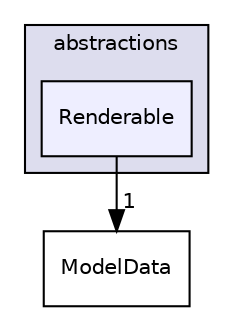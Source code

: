 digraph "abstractions/Renderable" {
  compound=true
  node [ fontsize="10", fontname="Helvetica"];
  edge [ labelfontsize="10", labelfontname="Helvetica"];
  subgraph clusterdir_898d9f057ab0c3f0aea2afe60f29a516 {
    graph [ bgcolor="#ddddee", pencolor="black", label="abstractions" fontname="Helvetica", fontsize="10", URL="dir_898d9f057ab0c3f0aea2afe60f29a516.html"]
  dir_088b0a6b97aa3561d19f0eb8046de454 [shape=box, label="Renderable", style="filled", fillcolor="#eeeeff", pencolor="black", URL="dir_088b0a6b97aa3561d19f0eb8046de454.html"];
  }
  dir_ff87dc29466d201cca6866a5a3e2217c [shape=box label="ModelData" URL="dir_ff87dc29466d201cca6866a5a3e2217c.html"];
  dir_088b0a6b97aa3561d19f0eb8046de454->dir_ff87dc29466d201cca6866a5a3e2217c [headlabel="1", labeldistance=1.5 headhref="dir_000009_000007.html"];
}
